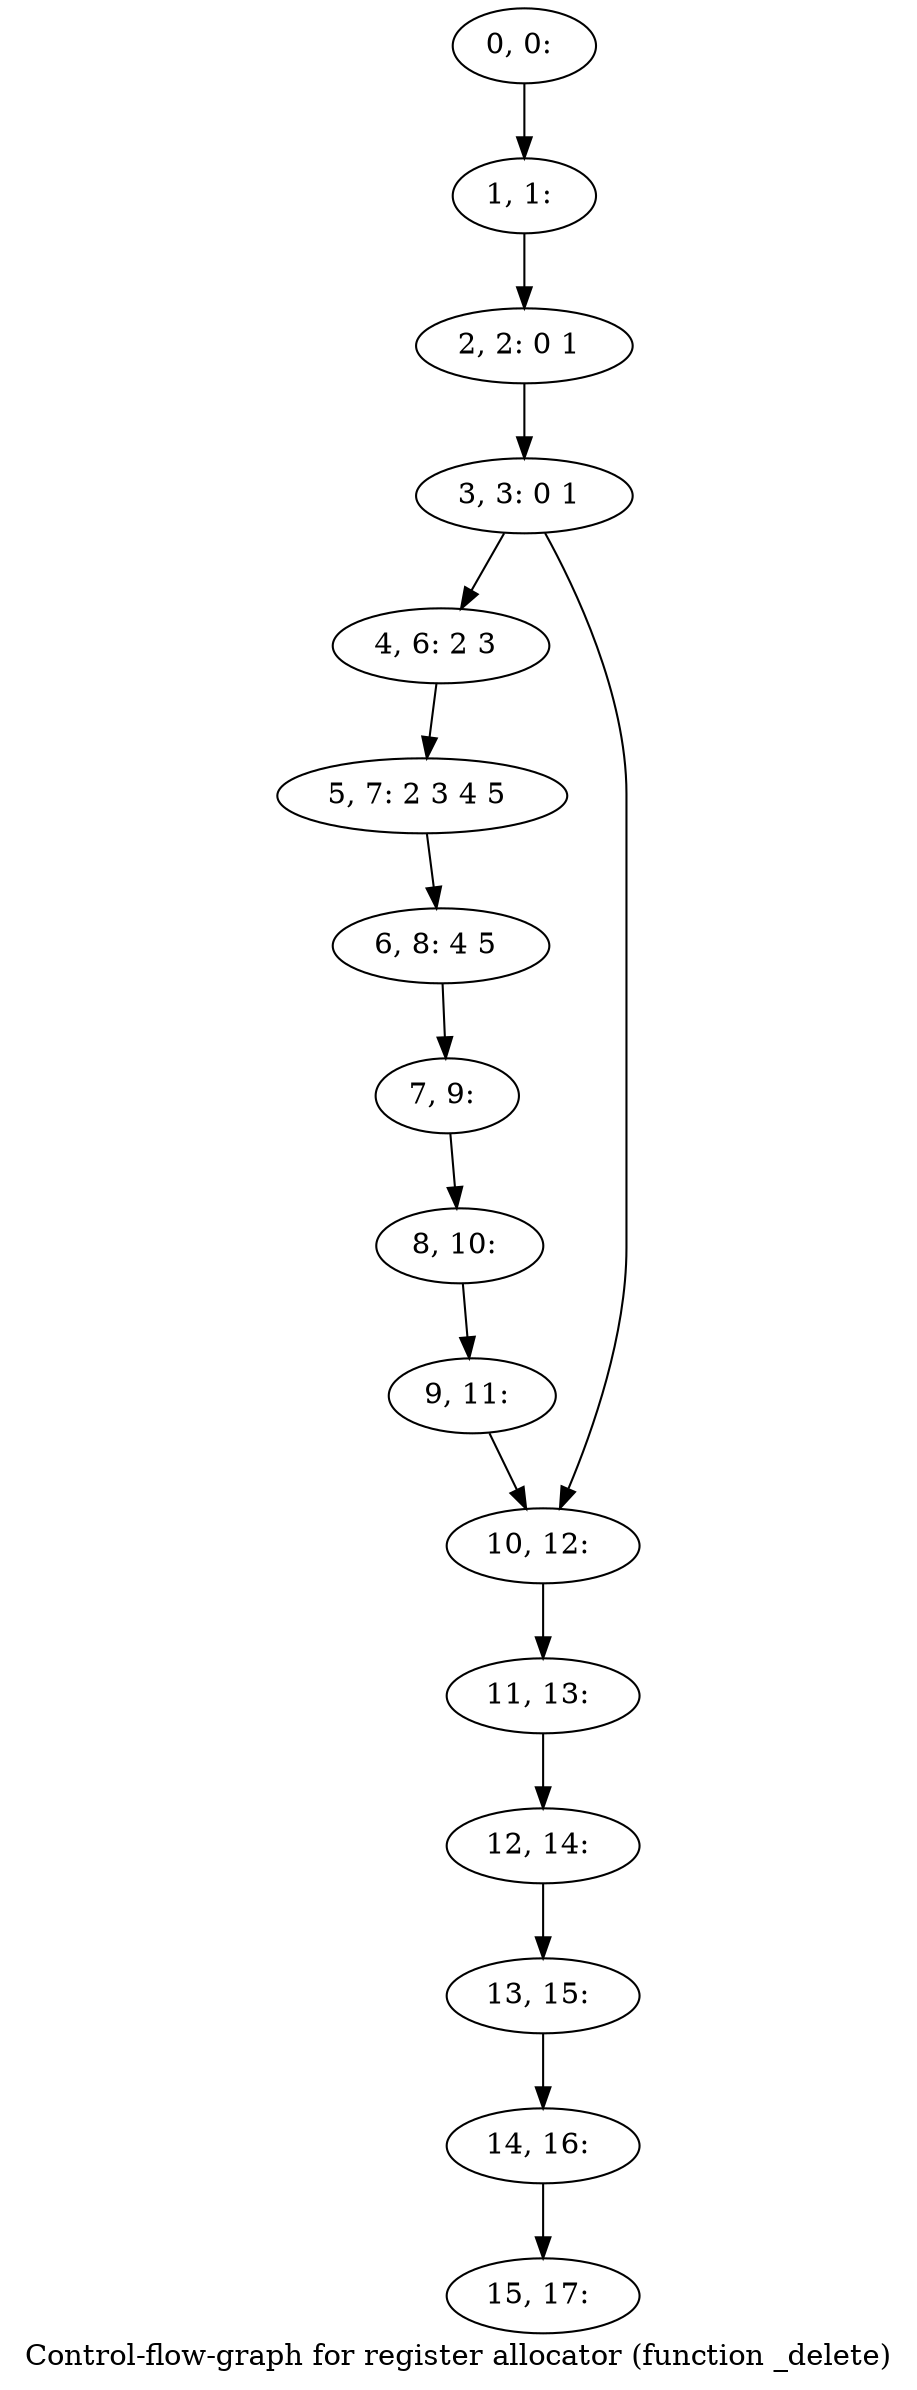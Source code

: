 digraph G {
graph [label="Control-flow-graph for register allocator (function _delete)"]
0[label="0, 0: "];
1[label="1, 1: "];
2[label="2, 2: 0 1 "];
3[label="3, 3: 0 1 "];
4[label="4, 6: 2 3 "];
5[label="5, 7: 2 3 4 5 "];
6[label="6, 8: 4 5 "];
7[label="7, 9: "];
8[label="8, 10: "];
9[label="9, 11: "];
10[label="10, 12: "];
11[label="11, 13: "];
12[label="12, 14: "];
13[label="13, 15: "];
14[label="14, 16: "];
15[label="15, 17: "];
0->1 ;
1->2 ;
2->3 ;
3->4 ;
3->10 ;
4->5 ;
5->6 ;
6->7 ;
7->8 ;
8->9 ;
9->10 ;
10->11 ;
11->12 ;
12->13 ;
13->14 ;
14->15 ;
}
